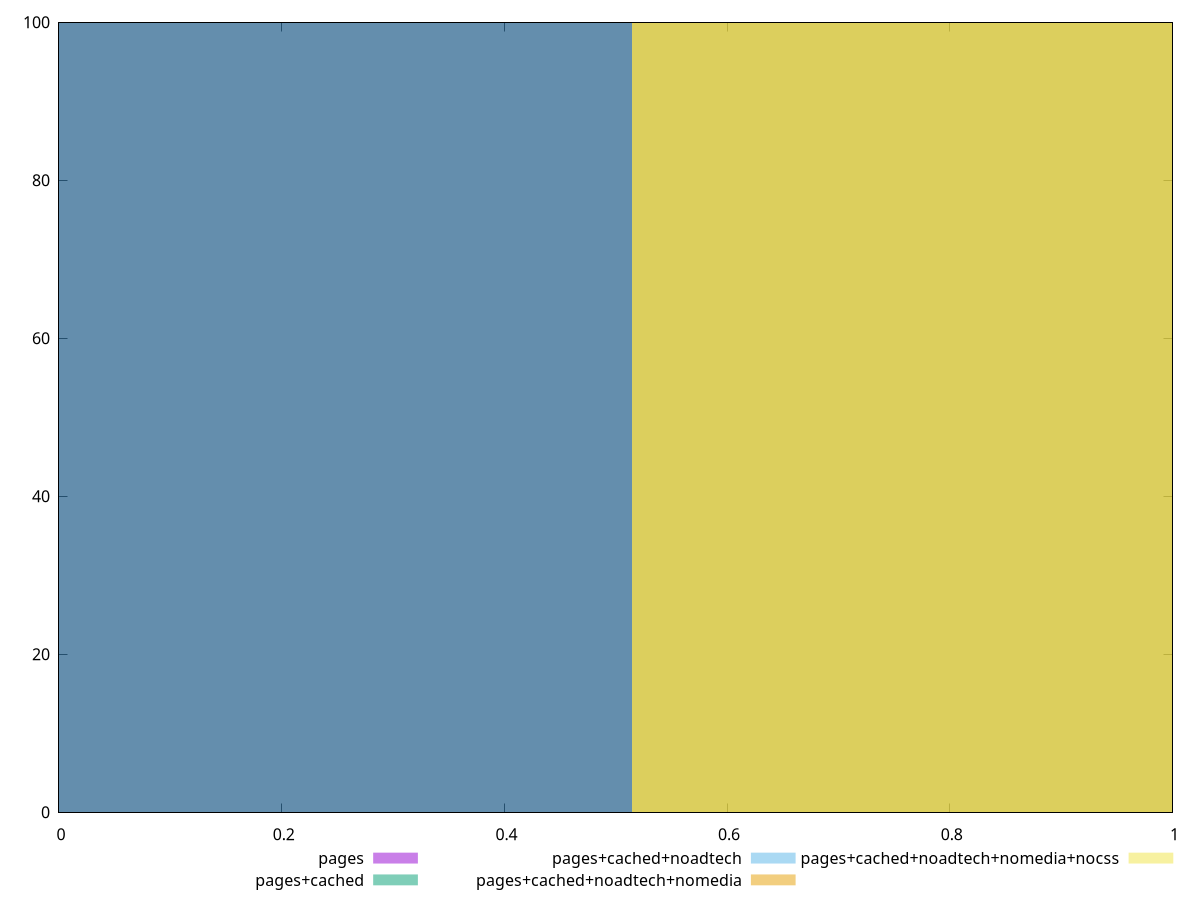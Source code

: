 reset

$pages <<EOF
0 100
EOF

$pagesCached <<EOF
0 100
EOF

$pagesCachedNoadtech <<EOF
1.0292729509972074 100
EOF

$pagesCachedNoadtechNomedia <<EOF
1.0292729509972074 100
EOF

$pagesCachedNoadtechNomediaNocss <<EOF
1.0292729509972074 100
EOF

set key outside below
set boxwidth 1.0292729509972074
set xrange [0:1]
set yrange [0:100]
set trange [0:100]
set style fill transparent solid 0.5 noborder
set terminal svg size 640, 530 enhanced background rgb 'white'
set output "report_00009_2021-02-08T22-37-41.559Z/third-party-summary/comparison/histogram/all_score.svg"

plot $pages title "pages" with boxes, \
     $pagesCached title "pages+cached" with boxes, \
     $pagesCachedNoadtech title "pages+cached+noadtech" with boxes, \
     $pagesCachedNoadtechNomedia title "pages+cached+noadtech+nomedia" with boxes, \
     $pagesCachedNoadtechNomediaNocss title "pages+cached+noadtech+nomedia+nocss" with boxes

reset
